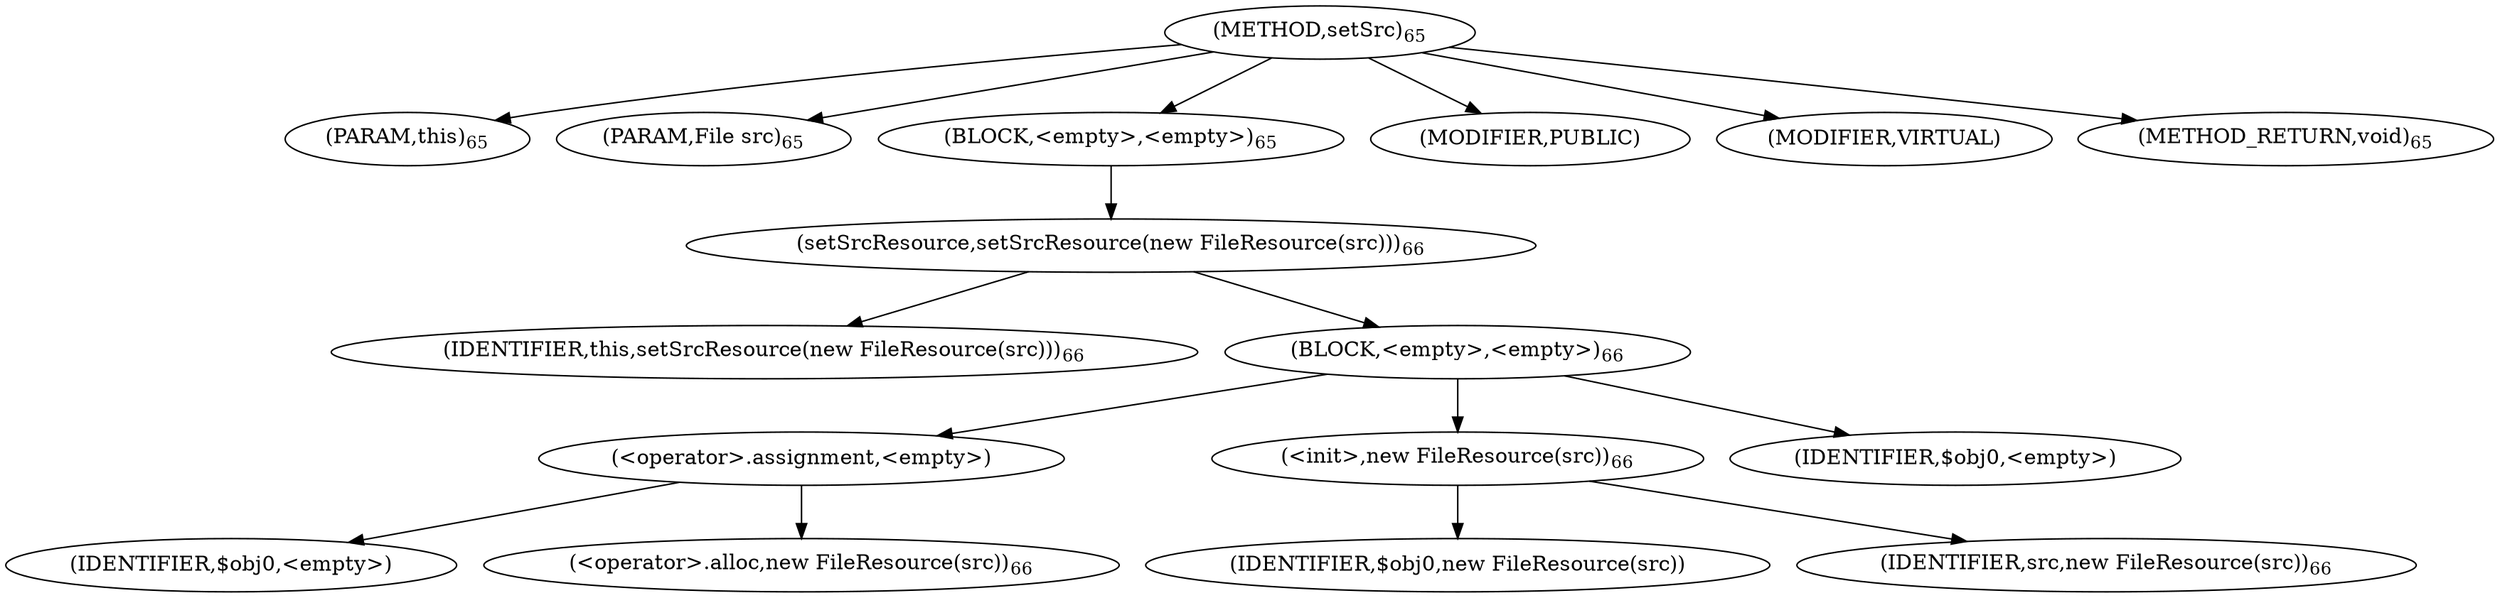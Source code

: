 digraph "setSrc" {  
"70" [label = <(METHOD,setSrc)<SUB>65</SUB>> ]
"8" [label = <(PARAM,this)<SUB>65</SUB>> ]
"71" [label = <(PARAM,File src)<SUB>65</SUB>> ]
"72" [label = <(BLOCK,&lt;empty&gt;,&lt;empty&gt;)<SUB>65</SUB>> ]
"73" [label = <(setSrcResource,setSrcResource(new FileResource(src)))<SUB>66</SUB>> ]
"7" [label = <(IDENTIFIER,this,setSrcResource(new FileResource(src)))<SUB>66</SUB>> ]
"74" [label = <(BLOCK,&lt;empty&gt;,&lt;empty&gt;)<SUB>66</SUB>> ]
"75" [label = <(&lt;operator&gt;.assignment,&lt;empty&gt;)> ]
"76" [label = <(IDENTIFIER,$obj0,&lt;empty&gt;)> ]
"77" [label = <(&lt;operator&gt;.alloc,new FileResource(src))<SUB>66</SUB>> ]
"78" [label = <(&lt;init&gt;,new FileResource(src))<SUB>66</SUB>> ]
"79" [label = <(IDENTIFIER,$obj0,new FileResource(src))> ]
"80" [label = <(IDENTIFIER,src,new FileResource(src))<SUB>66</SUB>> ]
"81" [label = <(IDENTIFIER,$obj0,&lt;empty&gt;)> ]
"82" [label = <(MODIFIER,PUBLIC)> ]
"83" [label = <(MODIFIER,VIRTUAL)> ]
"84" [label = <(METHOD_RETURN,void)<SUB>65</SUB>> ]
  "70" -> "8" 
  "70" -> "71" 
  "70" -> "72" 
  "70" -> "82" 
  "70" -> "83" 
  "70" -> "84" 
  "72" -> "73" 
  "73" -> "7" 
  "73" -> "74" 
  "74" -> "75" 
  "74" -> "78" 
  "74" -> "81" 
  "75" -> "76" 
  "75" -> "77" 
  "78" -> "79" 
  "78" -> "80" 
}
